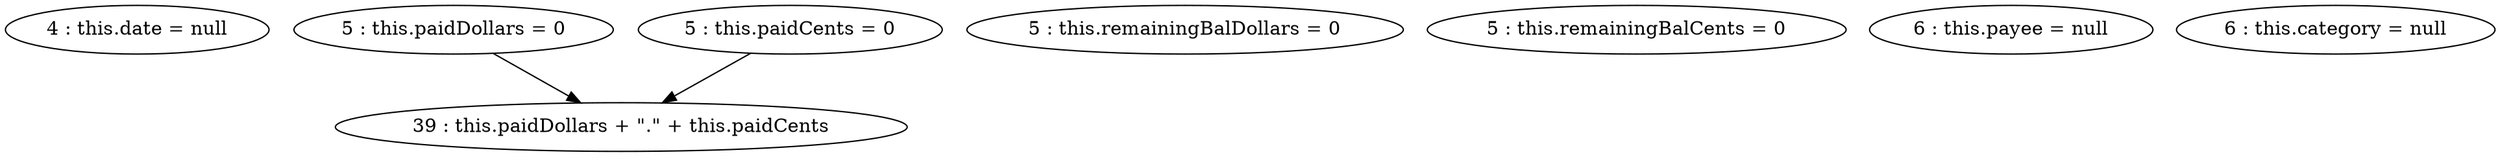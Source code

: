 digraph G {
"4 : this.date = null"
"5 : this.paidDollars = 0"
"5 : this.paidDollars = 0" -> "39 : this.paidDollars + \".\" + this.paidCents"
"5 : this.paidCents = 0"
"5 : this.paidCents = 0" -> "39 : this.paidDollars + \".\" + this.paidCents"
"5 : this.remainingBalDollars = 0"
"5 : this.remainingBalCents = 0"
"6 : this.payee = null"
"6 : this.category = null"
"39 : this.paidDollars + \".\" + this.paidCents"
}